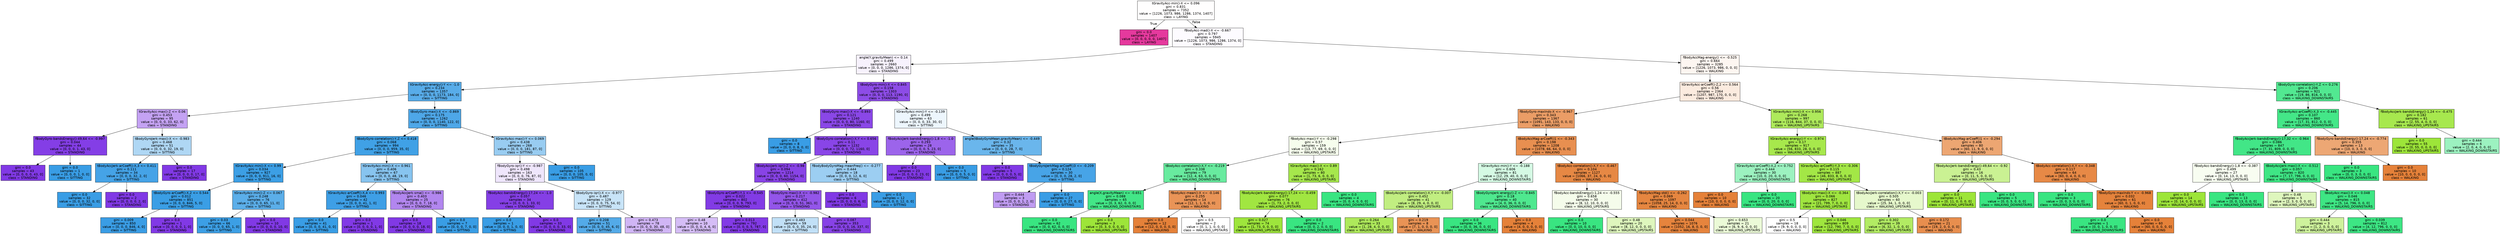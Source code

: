 digraph Tree {
node [shape=box, style="filled", color="black", fontname="helvetica"] ;
edge [fontname="helvetica"] ;
0 [label="tGravityAcc-min()-X <= 0.096\ngini = 0.831\nsamples = 7352\nvalue = [1226, 1073, 986, 1286, 1374, 1407]\nclass = LAYING", fillcolor="#fffefe"] ;
1 [label="gini = 0.0\nsamples = 1407\nvalue = [0, 0, 0, 0, 0, 1407]\nclass = LAYING", fillcolor="#e5399d"] ;
0 -> 1 [labeldistance=2.5, labelangle=45, headlabel="True"] ;
2 [label="fBodyAcc-mad()-X <= -0.667\ngini = 0.797\nsamples = 5945\nvalue = [1226, 1073, 986, 1286, 1374, 0]\nclass = STANDING", fillcolor="#fdfbff"] ;
0 -> 2 [labeldistance=2.5, labelangle=-45, headlabel="False"] ;
3 [label="angle(Y,gravityMean) <= 0.14\ngini = 0.499\nsamples = 2660\nvalue = [0, 0, 0, 1286, 1374, 0]\nclass = STANDING", fillcolor="#f7f2fd"] ;
2 -> 3 ;
4 [label="tGravityAcc-energy()-Y <= -1.0\ngini = 0.234\nsamples = 1357\nvalue = [0, 0, 0, 1173, 184, 0]\nclass = SITTING", fillcolor="#58ace9"] ;
3 -> 4 ;
5 [label="tGravityAcc-max()-Z <= 0.06\ngini = 0.453\nsamples = 95\nvalue = [0, 0, 0, 33, 62, 0]\nclass = STANDING", fillcolor="#c4a2f3"] ;
4 -> 5 ;
6 [label="fBodyGyro-bandsEnergy()-49,64 <= -0.997\ngini = 0.044\nsamples = 44\nvalue = [0, 0, 0, 1, 43, 0]\nclass = STANDING", fillcolor="#843ee6"] ;
5 -> 6 ;
7 [label="gini = 0.0\nsamples = 43\nvalue = [0, 0, 0, 0, 43, 0]\nclass = STANDING", fillcolor="#8139e5"] ;
6 -> 7 ;
8 [label="gini = 0.0\nsamples = 1\nvalue = [0, 0, 0, 1, 0, 0]\nclass = SITTING", fillcolor="#399de5"] ;
6 -> 8 ;
9 [label="tBodyGyroJerk-max()-X <= -0.983\ngini = 0.468\nsamples = 51\nvalue = [0, 0, 0, 32, 19, 0]\nclass = SITTING", fillcolor="#afd7f4"] ;
5 -> 9 ;
10 [label="tBodyAccJerk-arCoeff()-X,3 <= 0.411\ngini = 0.111\nsamples = 34\nvalue = [0, 0, 0, 32, 2, 0]\nclass = SITTING", fillcolor="#45a3e7"] ;
9 -> 10 ;
11 [label="gini = 0.0\nsamples = 32\nvalue = [0, 0, 0, 32, 0, 0]\nclass = SITTING", fillcolor="#399de5"] ;
10 -> 11 ;
12 [label="gini = 0.0\nsamples = 2\nvalue = [0, 0, 0, 0, 2, 0]\nclass = STANDING", fillcolor="#8139e5"] ;
10 -> 12 ;
13 [label="gini = 0.0\nsamples = 17\nvalue = [0, 0, 0, 0, 17, 0]\nclass = STANDING", fillcolor="#8139e5"] ;
9 -> 13 ;
14 [label="tBodyGyro-max()-X <= -0.869\ngini = 0.175\nsamples = 1262\nvalue = [0, 0, 0, 1140, 122, 0]\nclass = SITTING", fillcolor="#4ea7e8"] ;
4 -> 14 ;
15 [label="tBodyGyro-correlation()-Y,Z <= 0.418\ngini = 0.068\nsamples = 994\nvalue = [0, 0, 0, 959, 35, 0]\nclass = SITTING", fillcolor="#40a1e6"] ;
14 -> 15 ;
16 [label="tGravityAcc-min()-X <= 0.99\ngini = 0.034\nsamples = 927\nvalue = [0, 0, 0, 911, 16, 0]\nclass = SITTING", fillcolor="#3c9fe5"] ;
15 -> 16 ;
17 [label="tBodyGyro-arCoeff()-X,2 <= 0.544\ngini = 0.012\nsamples = 851\nvalue = [0, 0, 0, 846, 5, 0]\nclass = SITTING", fillcolor="#3a9ee5"] ;
16 -> 17 ;
18 [label="gini = 0.009\nsamples = 850\nvalue = [0, 0, 0, 846, 4, 0]\nclass = SITTING", fillcolor="#3a9de5"] ;
17 -> 18 ;
19 [label="gini = 0.0\nsamples = 1\nvalue = [0, 0, 0, 0, 1, 0]\nclass = STANDING", fillcolor="#8139e5"] ;
17 -> 19 ;
20 [label="tGravityAcc-min()-Z <= 0.067\ngini = 0.248\nsamples = 76\nvalue = [0, 0, 0, 65, 11, 0]\nclass = SITTING", fillcolor="#5baee9"] ;
16 -> 20 ;
21 [label="gini = 0.03\nsamples = 66\nvalue = [0, 0, 0, 65, 1, 0]\nclass = SITTING", fillcolor="#3c9fe5"] ;
20 -> 21 ;
22 [label="gini = 0.0\nsamples = 10\nvalue = [0, 0, 0, 0, 10, 0]\nclass = STANDING", fillcolor="#8139e5"] ;
20 -> 22 ;
23 [label="tGravityAcc-min()-X <= 0.961\ngini = 0.406\nsamples = 67\nvalue = [0, 0, 0, 48, 19, 0]\nclass = SITTING", fillcolor="#87c4ef"] ;
15 -> 23 ;
24 [label="tGravityAcc-arCoeff()-X,4 <= 0.993\ngini = 0.046\nsamples = 42\nvalue = [0, 0, 0, 41, 1, 0]\nclass = SITTING", fillcolor="#3e9fe6"] ;
23 -> 24 ;
25 [label="gini = 0.0\nsamples = 41\nvalue = [0, 0, 0, 41, 0, 0]\nclass = SITTING", fillcolor="#399de5"] ;
24 -> 25 ;
26 [label="gini = 0.0\nsamples = 1\nvalue = [0, 0, 0, 0, 1, 0]\nclass = STANDING", fillcolor="#8139e5"] ;
24 -> 26 ;
27 [label="fBodyAccJerk-sma() <= -0.986\ngini = 0.403\nsamples = 25\nvalue = [0, 0, 0, 7, 18, 0]\nclass = STANDING", fillcolor="#b286ef"] ;
23 -> 27 ;
28 [label="gini = 0.0\nsamples = 18\nvalue = [0, 0, 0, 0, 18, 0]\nclass = STANDING", fillcolor="#8139e5"] ;
27 -> 28 ;
29 [label="gini = 0.0\nsamples = 7\nvalue = [0, 0, 0, 7, 0, 0]\nclass = SITTING", fillcolor="#399de5"] ;
27 -> 29 ;
30 [label="tGravityAcc-max()-Y <= 0.069\ngini = 0.438\nsamples = 268\nvalue = [0, 0, 0, 181, 87, 0]\nclass = SITTING", fillcolor="#98ccf1"] ;
14 -> 30 ;
31 [label="fBodyGyro-iqr()-Y <= -0.987\ngini = 0.498\nsamples = 163\nvalue = [0, 0, 0, 76, 87, 0]\nclass = STANDING", fillcolor="#efe6fc"] ;
30 -> 31 ;
32 [label="fBodyAcc-bandsEnergy()-17,24 <= -1.0\ngini = 0.057\nsamples = 34\nvalue = [0, 0, 0, 1, 33, 0]\nclass = STANDING", fillcolor="#853fe6"] ;
31 -> 32 ;
33 [label="gini = 0.0\nsamples = 1\nvalue = [0, 0, 0, 1, 0, 0]\nclass = SITTING", fillcolor="#399de5"] ;
32 -> 33 ;
34 [label="gini = 0.0\nsamples = 33\nvalue = [0, 0, 0, 0, 33, 0]\nclass = STANDING", fillcolor="#8139e5"] ;
32 -> 34 ;
35 [label="tBodyGyro-iqr()-X <= -0.977\ngini = 0.487\nsamples = 129\nvalue = [0, 0, 0, 75, 54, 0]\nclass = SITTING", fillcolor="#c8e4f8"] ;
31 -> 35 ;
36 [label="gini = 0.208\nsamples = 51\nvalue = [0, 0, 0, 45, 6, 0]\nclass = SITTING", fillcolor="#53aae8"] ;
35 -> 36 ;
37 [label="gini = 0.473\nsamples = 78\nvalue = [0, 0, 0, 30, 48, 0]\nclass = STANDING", fillcolor="#d0b5f5"] ;
35 -> 37 ;
38 [label="gini = 0.0\nsamples = 105\nvalue = [0, 0, 0, 105, 0, 0]\nclass = SITTING", fillcolor="#399de5"] ;
30 -> 38 ;
39 [label="tBodyGyro-min()-X <= 0.845\ngini = 0.158\nsamples = 1303\nvalue = [0, 0, 0, 113, 1190, 0]\nclass = STANDING", fillcolor="#8d4ce7"] ;
3 -> 39 ;
40 [label="tBodyGyro-max()-X <= -0.893\ngini = 0.121\nsamples = 1240\nvalue = [0, 0, 0, 80, 1160, 0]\nclass = STANDING", fillcolor="#8a47e7"] ;
39 -> 40 ;
41 [label="gini = 0.0\nsamples = 8\nvalue = [0, 0, 0, 8, 0, 0]\nclass = SITTING", fillcolor="#399de5"] ;
40 -> 41 ;
42 [label="tBodyGyro-correlation()-X,Y <= 0.656\ngini = 0.11\nsamples = 1232\nvalue = [0, 0, 0, 72, 1160, 0]\nclass = STANDING", fillcolor="#8945e7"] ;
40 -> 42 ;
43 [label="tBodyAccJerk-iqr()-Z <= -0.98\ngini = 0.094\nsamples = 1214\nvalue = [0, 0, 0, 60, 1154, 0]\nclass = STANDING", fillcolor="#8843e6"] ;
42 -> 43 ;
44 [label="tBodyGyro-arCoeff()-Y,1 <= -0.545\ngini = 0.022\nsamples = 802\nvalue = [0, 0, 0, 9, 793, 0]\nclass = STANDING", fillcolor="#823be5"] ;
43 -> 44 ;
45 [label="gini = 0.48\nsamples = 10\nvalue = [0, 0, 0, 4, 6, 0]\nclass = STANDING", fillcolor="#d5bdf6"] ;
44 -> 45 ;
46 [label="gini = 0.013\nsamples = 792\nvalue = [0, 0, 0, 5, 787, 0]\nclass = STANDING", fillcolor="#823ae5"] ;
44 -> 46 ;
47 [label="fBodyGyro-max()-X <= -0.982\ngini = 0.217\nsamples = 412\nvalue = [0, 0, 0, 51, 361, 0]\nclass = STANDING", fillcolor="#9355e9"] ;
43 -> 47 ;
48 [label="gini = 0.483\nsamples = 59\nvalue = [0, 0, 0, 35, 24, 0]\nclass = SITTING", fillcolor="#c1e0f7"] ;
47 -> 48 ;
49 [label="gini = 0.087\nsamples = 353\nvalue = [0, 0, 0, 16, 337, 0]\nclass = STANDING", fillcolor="#8742e6"] ;
47 -> 49 ;
50 [label="fBodyBodyGyroMag-meanFreq() <= -0.277\ngini = 0.444\nsamples = 18\nvalue = [0, 0, 0, 12, 6, 0]\nclass = SITTING", fillcolor="#9ccef2"] ;
42 -> 50 ;
51 [label="gini = 0.0\nsamples = 6\nvalue = [0, 0, 0, 0, 6, 0]\nclass = STANDING", fillcolor="#8139e5"] ;
50 -> 51 ;
52 [label="gini = 0.0\nsamples = 12\nvalue = [0, 0, 0, 12, 0, 0]\nclass = SITTING", fillcolor="#399de5"] ;
50 -> 52 ;
53 [label="tGravityAcc-min()-Y <= -0.139\ngini = 0.499\nsamples = 63\nvalue = [0, 0, 0, 33, 30, 0]\nclass = SITTING", fillcolor="#edf6fd"] ;
39 -> 53 ;
54 [label="fBodyAccJerk-bandsEnergy()-1,8 <= -1.0\ngini = 0.293\nsamples = 28\nvalue = [0, 0, 0, 5, 23, 0]\nclass = STANDING", fillcolor="#9c64eb"] ;
53 -> 54 ;
55 [label="gini = 0.0\nsamples = 23\nvalue = [0, 0, 0, 0, 23, 0]\nclass = STANDING", fillcolor="#8139e5"] ;
54 -> 55 ;
56 [label="gini = 0.0\nsamples = 5\nvalue = [0, 0, 0, 5, 0, 0]\nclass = SITTING", fillcolor="#399de5"] ;
54 -> 56 ;
57 [label="angle(tBodyGyroMean,gravityMean) <= -0.449\ngini = 0.32\nsamples = 35\nvalue = [0, 0, 0, 28, 7, 0]\nclass = SITTING", fillcolor="#6ab6ec"] ;
53 -> 57 ;
58 [label="gini = 0.0\nsamples = 5\nvalue = [0, 0, 0, 0, 5, 0]\nclass = STANDING", fillcolor="#8139e5"] ;
57 -> 58 ;
59 [label="tBodyGyroJerkMag-arCoeff()3 <= -0.209\ngini = 0.124\nsamples = 30\nvalue = [0, 0, 0, 28, 2, 0]\nclass = SITTING", fillcolor="#47a4e7"] ;
57 -> 59 ;
60 [label="gini = 0.444\nsamples = 3\nvalue = [0, 0, 0, 1, 2, 0]\nclass = STANDING", fillcolor="#c09cf2"] ;
59 -> 60 ;
61 [label="gini = 0.0\nsamples = 27\nvalue = [0, 0, 0, 27, 0, 0]\nclass = SITTING", fillcolor="#399de5"] ;
59 -> 61 ;
62 [label="fBodyAccMag-energy() <= -0.525\ngini = 0.664\nsamples = 3285\nvalue = [1226, 1073, 986, 0, 0, 0]\nclass = WALKING", fillcolor="#fdf6f1"] ;
2 -> 62 ;
63 [label="tGravityAcc-arCoeff()-Z,2 <= 0.564\ngini = 0.56\nsamples = 2364\nvalue = [1207, 987, 170, 0, 0, 0]\nclass = WALKING", fillcolor="#fbebdf"] ;
62 -> 63 ;
64 [label="fBodyGyro-maxInds-X <= -0.967\ngini = 0.343\nsamples = 1367\nvalue = [1091, 143, 133, 0, 0, 0]\nclass = WALKING", fillcolor="#eb9d66"] ;
63 -> 64 ;
65 [label="fBodyAcc-max()-Y <= -0.298\ngini = 0.57\nsamples = 159\nvalue = [13, 77, 69, 0, 0, 0]\nclass = WALKING_UPSTAIRS", fillcolor="#f6fded"] ;
64 -> 65 ;
66 [label="tBodyAcc-correlation()-X,Y <= -0.219\ngini = 0.338\nsamples = 79\nvalue = [12, 4, 63, 0, 0, 0]\nclass = WALKING_DOWNSTAIRS", fillcolor="#68eb9f"] ;
65 -> 66 ;
67 [label="angle(X,gravityMean) <= -0.651\ngini = 0.088\nsamples = 65\nvalue = [0, 3, 62, 0, 0, 0]\nclass = WALKING_DOWNSTAIRS", fillcolor="#43e687"] ;
66 -> 67 ;
68 [label="gini = 0.0\nsamples = 62\nvalue = [0, 0, 62, 0, 0, 0]\nclass = WALKING_DOWNSTAIRS", fillcolor="#39e581"] ;
67 -> 68 ;
69 [label="gini = 0.0\nsamples = 3\nvalue = [0, 3, 0, 0, 0, 0]\nclass = WALKING_UPSTAIRS", fillcolor="#9de539"] ;
67 -> 69 ;
70 [label="fBodyAcc-mean()-X <= -0.146\ngini = 0.255\nsamples = 14\nvalue = [12, 1, 1, 0, 0, 0]\nclass = WALKING", fillcolor="#e99457"] ;
66 -> 70 ;
71 [label="gini = 0.0\nsamples = 12\nvalue = [12, 0, 0, 0, 0, 0]\nclass = WALKING", fillcolor="#e58139"] ;
70 -> 71 ;
72 [label="gini = 0.5\nsamples = 2\nvalue = [0, 1, 1, 0, 0, 0]\nclass = WALKING_UPSTAIRS", fillcolor="#ffffff"] ;
70 -> 72 ;
73 [label="tGravityAcc-max()-X <= 0.89\ngini = 0.162\nsamples = 80\nvalue = [1, 73, 6, 0, 0, 0]\nclass = WALKING_UPSTAIRS", fillcolor="#a6e74c"] ;
65 -> 73 ;
74 [label="fBodyAccJerk-bandsEnergy()-17,24 <= -0.459\ngini = 0.077\nsamples = 76\nvalue = [1, 73, 2, 0, 0, 0]\nclass = WALKING_UPSTAIRS", fillcolor="#a1e641"] ;
73 -> 74 ;
75 [label="gini = 0.027\nsamples = 74\nvalue = [1, 73, 0, 0, 0, 0]\nclass = WALKING_UPSTAIRS", fillcolor="#9ee53c"] ;
74 -> 75 ;
76 [label="gini = 0.0\nsamples = 2\nvalue = [0, 0, 2, 0, 0, 0]\nclass = WALKING_DOWNSTAIRS", fillcolor="#39e581"] ;
74 -> 76 ;
77 [label="gini = 0.0\nsamples = 4\nvalue = [0, 0, 4, 0, 0, 0]\nclass = WALKING_DOWNSTAIRS", fillcolor="#39e581"] ;
73 -> 77 ;
78 [label="tBodyAccMag-arCoeff()1 <= -0.343\ngini = 0.198\nsamples = 1208\nvalue = [1078, 66, 64, 0, 0, 0]\nclass = WALKING", fillcolor="#e88f50"] ;
64 -> 78 ;
79 [label="tGravityAcc-min()-Y <= -0.188\ngini = 0.606\nsamples = 81\nvalue = [12, 29, 40, 0, 0, 0]\nclass = WALKING_DOWNSTAIRS", fillcolor="#d5fae4"] ;
78 -> 79 ;
80 [label="tBodyAccJerk-correlation()-X,Y <= -0.007\ngini = 0.452\nsamples = 41\nvalue = [8, 29, 4, 0, 0, 0]\nclass = WALKING_UPSTAIRS", fillcolor="#c1ee81"] ;
79 -> 80 ;
81 [label="gini = 0.264\nsamples = 33\nvalue = [1, 28, 4, 0, 0, 0]\nclass = WALKING_UPSTAIRS", fillcolor="#aee95b"] ;
80 -> 81 ;
82 [label="gini = 0.219\nsamples = 8\nvalue = [7, 1, 0, 0, 0, 0]\nclass = WALKING", fillcolor="#e99355"] ;
80 -> 82 ;
83 [label="tBodyGyroJerk-energy()-Z <= -0.845\ngini = 0.18\nsamples = 40\nvalue = [4, 0, 36, 0, 0, 0]\nclass = WALKING_DOWNSTAIRS", fillcolor="#4fe88f"] ;
79 -> 83 ;
84 [label="gini = 0.0\nsamples = 36\nvalue = [0, 0, 36, 0, 0, 0]\nclass = WALKING_DOWNSTAIRS", fillcolor="#39e581"] ;
83 -> 84 ;
85 [label="gini = 0.0\nsamples = 4\nvalue = [4, 0, 0, 0, 0, 0]\nclass = WALKING", fillcolor="#e58139"] ;
83 -> 85 ;
86 [label="tBodyAcc-correlation()-X,Y <= -0.467\ngini = 0.104\nsamples = 1127\nvalue = [1066, 37, 24, 0, 0, 0]\nclass = WALKING", fillcolor="#e68844"] ;
78 -> 86 ;
87 [label="fBodyAcc-bandsEnergy()-1,24 <= -0.555\ngini = 0.658\nsamples = 30\nvalue = [8, 12, 10, 0, 0, 0]\nclass = WALKING_UPSTAIRS", fillcolor="#f5fceb"] ;
86 -> 87 ;
88 [label="gini = 0.0\nsamples = 10\nvalue = [0, 0, 10, 0, 0, 0]\nclass = WALKING_DOWNSTAIRS", fillcolor="#39e581"] ;
87 -> 88 ;
89 [label="gini = 0.48\nsamples = 20\nvalue = [8, 12, 0, 0, 0, 0]\nclass = WALKING_UPSTAIRS", fillcolor="#def6bd"] ;
87 -> 89 ;
90 [label="fBodyAccMag-std() <= -0.262\ngini = 0.069\nsamples = 1097\nvalue = [1058, 25, 14, 0, 0, 0]\nclass = WALKING", fillcolor="#e68640"] ;
86 -> 90 ;
91 [label="gini = 0.044\nsamples = 1076\nvalue = [1052, 16, 8, 0, 0, 0]\nclass = WALKING", fillcolor="#e6843d"] ;
90 -> 91 ;
92 [label="gini = 0.653\nsamples = 21\nvalue = [6, 9, 6, 0, 0, 0]\nclass = WALKING_UPSTAIRS", fillcolor="#ebfad7"] ;
90 -> 92 ;
93 [label="tGravityAcc-min()-X <= 0.956\ngini = 0.268\nsamples = 997\nvalue = [116, 844, 37, 0, 0, 0]\nclass = WALKING_UPSTAIRS", fillcolor="#aeea5b"] ;
63 -> 93 ;
94 [label="tGravityAcc-energy()-Y <= -0.974\ngini = 0.17\nsamples = 917\nvalue = [56, 833, 28, 0, 0, 0]\nclass = WALKING_UPSTAIRS", fillcolor="#a7e84c"] ;
93 -> 94 ;
95 [label="tGravityAcc-arCoeff()-X,2 <= 0.752\ngini = 0.444\nsamples = 30\nvalue = [10, 0, 20, 0, 0, 0]\nclass = WALKING_DOWNSTAIRS", fillcolor="#9cf2c0"] ;
94 -> 95 ;
96 [label="gini = 0.0\nsamples = 10\nvalue = [10, 0, 0, 0, 0, 0]\nclass = WALKING", fillcolor="#e58139"] ;
95 -> 96 ;
97 [label="gini = 0.0\nsamples = 20\nvalue = [0, 0, 20, 0, 0, 0]\nclass = WALKING_DOWNSTAIRS", fillcolor="#39e581"] ;
95 -> 97 ;
98 [label="tGravityAcc-arCoeff()-Y,3 <= -0.306\ngini = 0.115\nsamples = 887\nvalue = [46, 833, 8, 0, 0, 0]\nclass = WALKING_UPSTAIRS", fillcolor="#a3e746"] ;
94 -> 98 ;
99 [label="tBodyAcc-max()-X <= -0.364\ngini = 0.066\nsamples = 827\nvalue = [21, 799, 7, 0, 0, 0]\nclass = WALKING_UPSTAIRS", fillcolor="#a0e640"] ;
98 -> 99 ;
100 [label="gini = 0.5\nsamples = 18\nvalue = [9, 9, 0, 0, 0, 0]\nclass = WALKING", fillcolor="#ffffff"] ;
99 -> 100 ;
101 [label="gini = 0.046\nsamples = 809\nvalue = [12, 790, 7, 0, 0, 0]\nclass = WALKING_UPSTAIRS", fillcolor="#9fe63e"] ;
99 -> 101 ;
102 [label="tBodyAccJerk-correlation()-X,Y <= -0.003\ngini = 0.505\nsamples = 60\nvalue = [25, 34, 1, 0, 0, 0]\nclass = WALKING_UPSTAIRS", fillcolor="#e6f8cc"] ;
98 -> 102 ;
103 [label="gini = 0.302\nsamples = 39\nvalue = [6, 32, 1, 0, 0, 0]\nclass = WALKING_UPSTAIRS", fillcolor="#b2eb63"] ;
102 -> 103 ;
104 [label="gini = 0.172\nsamples = 21\nvalue = [19, 2, 0, 0, 0, 0]\nclass = WALKING", fillcolor="#e88e4e"] ;
102 -> 104 ;
105 [label="tBodyAccMag-arCoeff()1 <= -0.294\ngini = 0.406\nsamples = 80\nvalue = [60, 11, 9, 0, 0, 0]\nclass = WALKING", fillcolor="#eda672"] ;
93 -> 105 ;
106 [label="fBodyAccJerk-bandsEnergy()-49,64 <= -0.92\ngini = 0.43\nsamples = 16\nvalue = [0, 11, 5, 0, 0, 0]\nclass = WALKING_UPSTAIRS", fillcolor="#caf193"] ;
105 -> 106 ;
107 [label="gini = 0.0\nsamples = 11\nvalue = [0, 11, 0, 0, 0, 0]\nclass = WALKING_UPSTAIRS", fillcolor="#9de539"] ;
106 -> 107 ;
108 [label="gini = 0.0\nsamples = 5\nvalue = [0, 0, 5, 0, 0, 0]\nclass = WALKING_DOWNSTAIRS", fillcolor="#39e581"] ;
106 -> 108 ;
109 [label="tBodyAcc-correlation()-X,Y <= -0.348\ngini = 0.117\nsamples = 64\nvalue = [60, 0, 4, 0, 0, 0]\nclass = WALKING", fillcolor="#e78946"] ;
105 -> 109 ;
110 [label="gini = 0.0\nsamples = 3\nvalue = [0, 0, 3, 0, 0, 0]\nclass = WALKING_DOWNSTAIRS", fillcolor="#39e581"] ;
109 -> 110 ;
111 [label="fBodyGyro-maxInds-Y <= -0.968\ngini = 0.032\nsamples = 61\nvalue = [60, 0, 1, 0, 0, 0]\nclass = WALKING", fillcolor="#e5833c"] ;
109 -> 111 ;
112 [label="gini = 0.0\nsamples = 1\nvalue = [0, 0, 1, 0, 0, 0]\nclass = WALKING_DOWNSTAIRS", fillcolor="#39e581"] ;
111 -> 112 ;
113 [label="gini = 0.0\nsamples = 60\nvalue = [60, 0, 0, 0, 0, 0]\nclass = WALKING", fillcolor="#e58139"] ;
111 -> 113 ;
114 [label="tBodyGyro-correlation()-Y,Z <= 0.276\ngini = 0.206\nsamples = 921\nvalue = [19, 86, 816, 0, 0, 0]\nclass = WALKING_DOWNSTAIRS", fillcolor="#52e891"] ;
62 -> 114 ;
115 [label="tGravityAcc-arCoeff()-X,3 <= -0.445\ngini = 0.107\nsamples = 860\nvalue = [17, 31, 812, 0, 0, 0]\nclass = WALKING_DOWNSTAIRS", fillcolor="#44e788"] ;
114 -> 115 ;
116 [label="fBodyAccJerk-bandsEnergy()-17,32 <= -0.964\ngini = 0.086\nsamples = 847\nvalue = [7, 31, 809, 0, 0, 0]\nclass = WALKING_DOWNSTAIRS", fillcolor="#42e687"] ;
115 -> 116 ;
117 [label="fBodyAcc-bandsEnergy()-1,8 <= -0.387\ngini = 0.499\nsamples = 27\nvalue = [0, 14, 13, 0, 0, 0]\nclass = WALKING_UPSTAIRS", fillcolor="#f8fdf1"] ;
116 -> 117 ;
118 [label="gini = 0.0\nsamples = 14\nvalue = [0, 14, 0, 0, 0, 0]\nclass = WALKING_UPSTAIRS", fillcolor="#9de539"] ;
117 -> 118 ;
119 [label="gini = 0.0\nsamples = 13\nvalue = [0, 0, 13, 0, 0, 0]\nclass = WALKING_DOWNSTAIRS", fillcolor="#39e581"] ;
117 -> 119 ;
120 [label="tBodyAccJerk-max()-X <= -0.512\ngini = 0.057\nsamples = 820\nvalue = [7, 17, 796, 0, 0, 0]\nclass = WALKING_DOWNSTAIRS", fillcolor="#3fe685"] ;
116 -> 120 ;
121 [label="gini = 0.48\nsamples = 5\nvalue = [2, 3, 0, 0, 0, 0]\nclass = WALKING_UPSTAIRS", fillcolor="#def6bd"] ;
120 -> 121 ;
122 [label="tBodyAcc-max()-X <= 0.048\ngini = 0.046\nsamples = 815\nvalue = [5, 14, 796, 0, 0, 0]\nclass = WALKING_DOWNSTAIRS", fillcolor="#3ee684"] ;
120 -> 122 ;
123 [label="gini = 0.444\nsamples = 3\nvalue = [1, 2, 0, 0, 0, 0]\nclass = WALKING_UPSTAIRS", fillcolor="#cef29c"] ;
122 -> 123 ;
124 [label="gini = 0.039\nsamples = 812\nvalue = [4, 12, 796, 0, 0, 0]\nclass = WALKING_DOWNSTAIRS", fillcolor="#3de684"] ;
122 -> 124 ;
125 [label="fBodyGyro-bandsEnergy()-17,24 <= -0.774\ngini = 0.355\nsamples = 13\nvalue = [10, 0, 3, 0, 0, 0]\nclass = WALKING", fillcolor="#eda774"] ;
115 -> 125 ;
126 [label="gini = 0.0\nsamples = 3\nvalue = [0, 0, 3, 0, 0, 0]\nclass = WALKING_DOWNSTAIRS", fillcolor="#39e581"] ;
125 -> 126 ;
127 [label="gini = 0.0\nsamples = 10\nvalue = [10, 0, 0, 0, 0, 0]\nclass = WALKING", fillcolor="#e58139"] ;
125 -> 127 ;
128 [label="fBodyAccJerk-bandsEnergy()-1,24 <= -0.475\ngini = 0.182\nsamples = 61\nvalue = [2, 55, 4, 0, 0, 0]\nclass = WALKING_UPSTAIRS", fillcolor="#a7e84e"] ;
114 -> 128 ;
129 [label="gini = 0.0\nsamples = 55\nvalue = [0, 55, 0, 0, 0, 0]\nclass = WALKING_UPSTAIRS", fillcolor="#9de539"] ;
128 -> 129 ;
130 [label="gini = 0.444\nsamples = 6\nvalue = [2, 0, 4, 0, 0, 0]\nclass = WALKING_DOWNSTAIRS", fillcolor="#9cf2c0"] ;
128 -> 130 ;
}